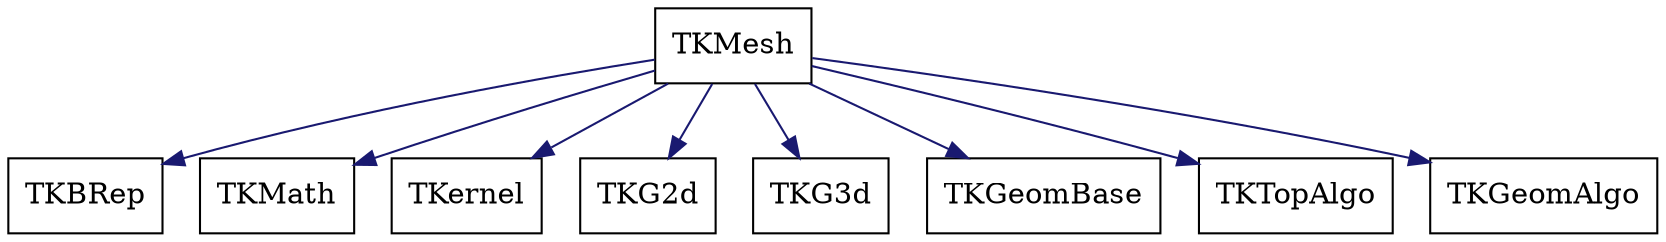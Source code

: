 digraph schema_TKMesh
{
	TKMesh [ URL = "toolkit_tkmesh.html", shape = box ]
	TKBRep [ URL = "toolkit_tkbrep.html" , shape = box ]
	TKMesh -> TKBRep [ color = "midnightblue", style = "solid" ]
	TKMath [ URL = "toolkit_tkmath.html" , shape = box ]
	TKMesh -> TKMath [ color = "midnightblue", style = "solid" ]
	TKernel [ URL = "toolkit_tkernel.html" , shape = box ]
	TKMesh -> TKernel [ color = "midnightblue", style = "solid" ]
	TKG2d [ URL = "toolkit_tkg2d.html" , shape = box ]
	TKMesh -> TKG2d [ color = "midnightblue", style = "solid" ]
	TKG3d [ URL = "toolkit_tkg3d.html" , shape = box ]
	TKMesh -> TKG3d [ color = "midnightblue", style = "solid" ]
	TKGeomBase [ URL = "toolkit_tkgeombase.html" , shape = box ]
	TKMesh -> TKGeomBase [ color = "midnightblue", style = "solid" ]
	TKTopAlgo [ URL = "toolkit_tktopalgo.html" , shape = box ]
	TKMesh -> TKTopAlgo [ color = "midnightblue", style = "solid" ]
	TKGeomAlgo [ URL = "toolkit_tkgeomalgo.html" , shape = box ]
	TKMesh -> TKGeomAlgo [ color = "midnightblue", style = "solid" ]
	aspect = 1
}
